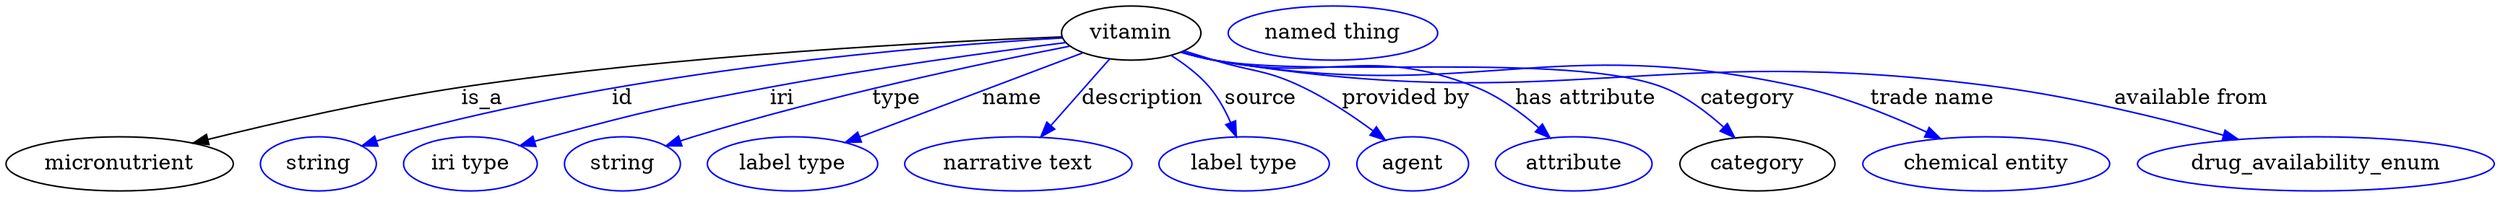 digraph {
	graph [bb="0,0,1649.7,123"];
	node [label="\N"];
	vitamin	[height=0.5,
		label=vitamin,
		pos="747.39,105",
		width=1.2818];
	micronutrient	[height=0.5,
		pos="75.393,18",
		width=2.0943];
	vitamin -> micronutrient	[label=is_a,
		lp="316.39,61.5",
		pos="e,124.18,31.799 701.68,102.49 620.78,99.355 447.27,90.547 302.39,69 244.57,60.4 179.49,45.521 133.89,34.224"];
	id	[color=blue,
		height=0.5,
		label=string,
		pos="207.39,18",
		width=1.0652];
	vitamin -> id	[color=blue,
		label=id,
		lp="409.39,61.5",
		pos="e,236.38,29.996 701.8,101.76 613.96,96.55 415.76,80.497 255.39,36 252.28,35.137 249.09,34.175 245.89,33.159",
		style=solid];
	iri	[color=blue,
		height=0.5,
		label="iri type",
		pos="308.39,18",
		width=1.2277];
	vitamin -> iri	[color=blue,
		label=iri,
		lp="515.39,61.5",
		pos="e,341.68,29.946 703.87,98.703 655.65,92.591 575.69,81.732 507.39,69 442.42,56.888 426.19,53.271 362.39,36 358.81,35.031 355.12,33.979 \
351.42,32.889",
		style=solid];
	type	[color=blue,
		height=0.5,
		label=string,
		pos="409.39,18",
		width=1.0652];
	vitamin -> type	[color=blue,
		label=type,
		lp="591.39,61.5",
		pos="e,438.33,29.97 706.44,96.268 649.69,85.138 544.18,62.947 456.39,36 453.63,35.153 450.8,34.238 447.95,33.289",
		style=solid];
	name	[color=blue,
		height=0.5,
		label="label type",
		pos="522.39,18",
		width=1.5707];
	vitamin -> name	[color=blue,
		label=name,
		lp="668.39,61.5",
		pos="e,557.53,32.275 715.16,91.822 676.3,77.141 610.77,52.388 567.06,35.873",
		style=solid];
	description	[color=blue,
		height=0.5,
		label="narrative text",
		pos="672.39,18",
		width=2.0943];
	vitamin -> description	[color=blue,
		label=description,
		lp="754.89,61.5",
		pos="e,687.32,35.92 732.93,87.611 721.97,75.19 706.73,57.911 694.28,43.801",
		style=solid];
	source	[color=blue,
		height=0.5,
		label="label type",
		pos="822.39,18",
		width=1.5707];
	vitamin -> source	[color=blue,
		label=source,
		lp="833.39,61.5",
		pos="e,817.18,36.066 773.93,90.084 782.87,84.444 792.34,77.29 799.39,69 805.2,62.169 809.84,53.628 813.39,45.547",
		style=solid];
	"provided by"	[color=blue,
		height=0.5,
		label=agent,
		pos="934.39,18",
		width=1.0291];
	vitamin -> "provided by"	[color=blue,
		label="provided by",
		lp="929.89,61.5",
		pos="e,916.15,33.831 782.3,93.189 788.97,91.13 795.9,88.995 802.39,87 828.6,78.952 836.69,80.883 861.39,69 877.75,61.135 894.55,49.882 \
907.91,40.043",
		style=solid];
	"has attribute"	[color=blue,
		height=0.5,
		label=attribute,
		pos="1041.4,18",
		width=1.4443];
	vitamin -> "has attribute"	[color=blue,
		label="has attribute",
		lp="1049.4,61.5",
		pos="e,1025.6,35.218 780.86,92.509 787.91,90.414 795.34,88.44 802.39,87 878.57,71.445 904.18,97.793 976.39,69 991.76,62.874 1006.6,52.009 \
1018.2,41.969",
		style=solid];
	category	[height=0.5,
		pos="1162.4,18",
		width=1.4263];
	vitamin -> category	[color=blue,
		label=category,
		lp="1156.9,61.5",
		pos="e,1147.4,35.696 780.52,92.362 787.66,90.25 795.22,88.307 802.39,87 867.66,75.119 1038.5,92.959 1100.4,69 1115.1,63.294 1129.1,52.72 \
1140,42.761",
		style=solid];
	"trade name"	[color=blue,
		height=0.5,
		label="chemical entity",
		pos="1313.4,18",
		width=2.2748];
	vitamin -> "trade name"	[color=blue,
		label="trade name",
		lp="1278.4,61.5",
		pos="e,1283.5,34.768 780.51,92.283 787.65,90.177 795.21,88.256 802.39,87 973.32,57.14 1023,106.7 1192.4,69 1220.9,62.664 1251.2,50.117 \
1274.4,39.178",
		style=solid];
	"available from"	[color=blue,
		height=0.5,
		label=drug_availability_enum,
		pos="1531.4,18",
		width=3.2858];
	vitamin -> "available from"	[color=blue,
		label="available from",
		lp="1450.9,61.5",
		pos="e,1480.2,34.352 780.21,92.306 787.43,90.17 795.1,88.231 802.39,87 1030.9,48.451 1093.8,100.23 1323.4,69 1373.5,62.177 1429.2,48.452 \
1470.4,37.105",
		style=solid];
	"named thing_category"	[color=blue,
		height=0.5,
		label="named thing",
		pos="881.39,105",
		width=1.9318];
}
